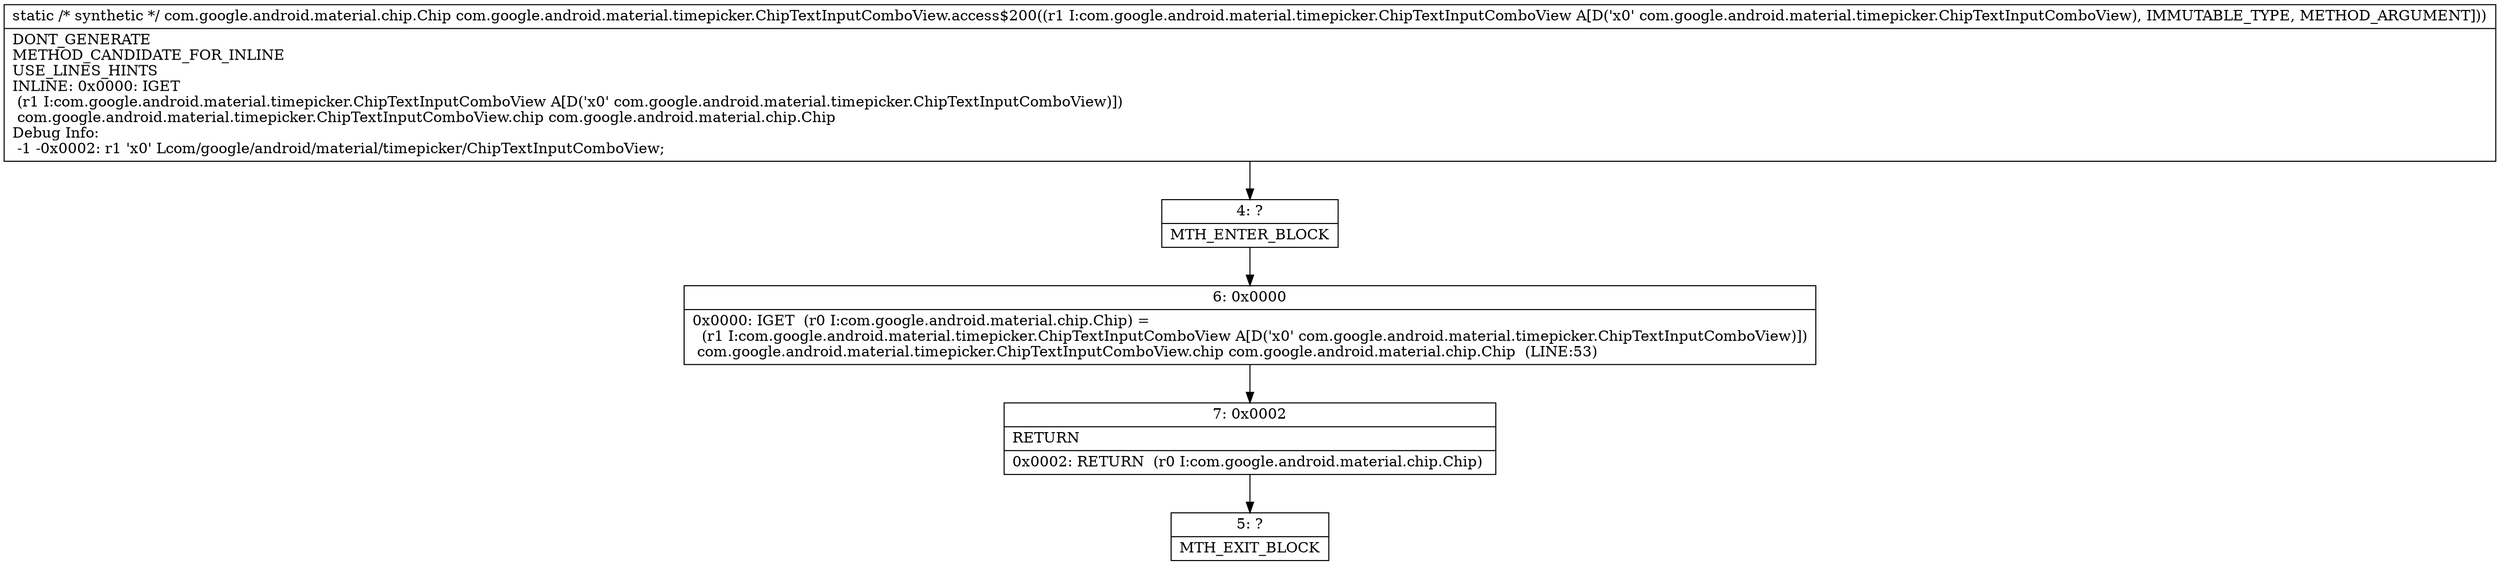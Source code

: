 digraph "CFG forcom.google.android.material.timepicker.ChipTextInputComboView.access$200(Lcom\/google\/android\/material\/timepicker\/ChipTextInputComboView;)Lcom\/google\/android\/material\/chip\/Chip;" {
Node_4 [shape=record,label="{4\:\ ?|MTH_ENTER_BLOCK\l}"];
Node_6 [shape=record,label="{6\:\ 0x0000|0x0000: IGET  (r0 I:com.google.android.material.chip.Chip) = \l  (r1 I:com.google.android.material.timepicker.ChipTextInputComboView A[D('x0' com.google.android.material.timepicker.ChipTextInputComboView)])\l com.google.android.material.timepicker.ChipTextInputComboView.chip com.google.android.material.chip.Chip  (LINE:53)\l}"];
Node_7 [shape=record,label="{7\:\ 0x0002|RETURN\l|0x0002: RETURN  (r0 I:com.google.android.material.chip.Chip) \l}"];
Node_5 [shape=record,label="{5\:\ ?|MTH_EXIT_BLOCK\l}"];
MethodNode[shape=record,label="{static \/* synthetic *\/ com.google.android.material.chip.Chip com.google.android.material.timepicker.ChipTextInputComboView.access$200((r1 I:com.google.android.material.timepicker.ChipTextInputComboView A[D('x0' com.google.android.material.timepicker.ChipTextInputComboView), IMMUTABLE_TYPE, METHOD_ARGUMENT]))  | DONT_GENERATE\lMETHOD_CANDIDATE_FOR_INLINE\lUSE_LINES_HINTS\lINLINE: 0x0000: IGET  \l  (r1 I:com.google.android.material.timepicker.ChipTextInputComboView A[D('x0' com.google.android.material.timepicker.ChipTextInputComboView)])\l com.google.android.material.timepicker.ChipTextInputComboView.chip com.google.android.material.chip.Chip\lDebug Info:\l  \-1 \-0x0002: r1 'x0' Lcom\/google\/android\/material\/timepicker\/ChipTextInputComboView;\l}"];
MethodNode -> Node_4;Node_4 -> Node_6;
Node_6 -> Node_7;
Node_7 -> Node_5;
}

